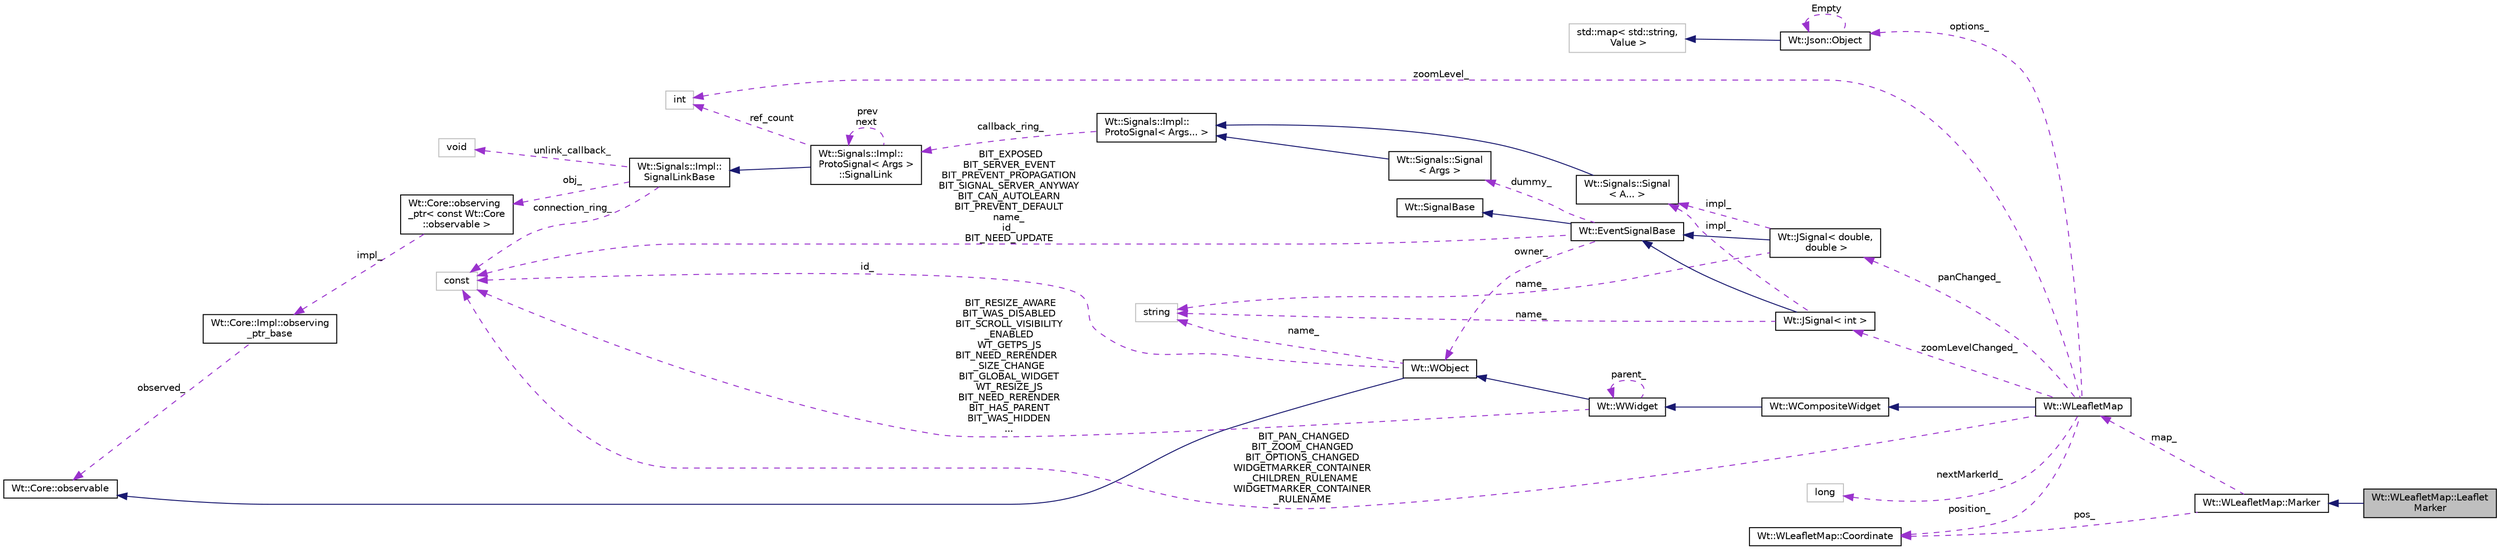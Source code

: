 digraph "Wt::WLeafletMap::LeafletMarker"
{
 // LATEX_PDF_SIZE
  edge [fontname="Helvetica",fontsize="10",labelfontname="Helvetica",labelfontsize="10"];
  node [fontname="Helvetica",fontsize="10",shape=record];
  rankdir="LR";
  Node1 [label="Wt::WLeafletMap::Leaflet\lMarker",height=0.2,width=0.4,color="black", fillcolor="grey75", style="filled", fontcolor="black",tooltip="A standard leaflet marker."];
  Node2 -> Node1 [dir="back",color="midnightblue",fontsize="10",style="solid",fontname="Helvetica"];
  Node2 [label="Wt::WLeafletMap::Marker",height=0.2,width=0.4,color="black", fillcolor="white", style="filled",URL="$classWt_1_1WLeafletMap_1_1Marker.html",tooltip="An abstract marker."];
  Node3 -> Node2 [dir="back",color="darkorchid3",fontsize="10",style="dashed",label=" map_" ,fontname="Helvetica"];
  Node3 [label="Wt::WLeafletMap",height=0.2,width=0.4,color="black", fillcolor="white", style="filled",URL="$classWt_1_1WLeafletMap.html",tooltip="A widget that displays a leaflet map."];
  Node4 -> Node3 [dir="back",color="midnightblue",fontsize="10",style="solid",fontname="Helvetica"];
  Node4 [label="Wt::WCompositeWidget",height=0.2,width=0.4,color="black", fillcolor="white", style="filled",URL="$classWt_1_1WCompositeWidget.html",tooltip="A widget that hides the implementation of composite widgets."];
  Node5 -> Node4 [dir="back",color="midnightblue",fontsize="10",style="solid",fontname="Helvetica"];
  Node5 [label="Wt::WWidget",height=0.2,width=0.4,color="black", fillcolor="white", style="filled",URL="$classWt_1_1WWidget.html",tooltip="The abstract base class for a user-interface component."];
  Node6 -> Node5 [dir="back",color="midnightblue",fontsize="10",style="solid",fontname="Helvetica"];
  Node6 [label="Wt::WObject",height=0.2,width=0.4,color="black", fillcolor="white", style="filled",URL="$classWt_1_1WObject.html",tooltip="A base class for objects that participate in the signal/slot system."];
  Node7 -> Node6 [dir="back",color="midnightblue",fontsize="10",style="solid",fontname="Helvetica"];
  Node7 [label="Wt::Core::observable",height=0.2,width=0.4,color="black", fillcolor="white", style="filled",URL="$classWt_1_1Core_1_1observable.html",tooltip="A base class for objects whose life-time can be tracked."];
  Node8 -> Node6 [dir="back",color="darkorchid3",fontsize="10",style="dashed",label=" name_" ,fontname="Helvetica"];
  Node8 [label="string",height=0.2,width=0.4,color="grey75", fillcolor="white", style="filled",tooltip=" "];
  Node9 -> Node6 [dir="back",color="darkorchid3",fontsize="10",style="dashed",label=" id_" ,fontname="Helvetica"];
  Node9 [label="const",height=0.2,width=0.4,color="grey75", fillcolor="white", style="filled",tooltip=" "];
  Node5 -> Node5 [dir="back",color="darkorchid3",fontsize="10",style="dashed",label=" parent_" ,fontname="Helvetica"];
  Node9 -> Node5 [dir="back",color="darkorchid3",fontsize="10",style="dashed",label=" BIT_RESIZE_AWARE\nBIT_WAS_DISABLED\nBIT_SCROLL_VISIBILITY\l_ENABLED\nWT_GETPS_JS\nBIT_NEED_RERENDER\l_SIZE_CHANGE\nBIT_GLOBAL_WIDGET\nWT_RESIZE_JS\nBIT_NEED_RERENDER\nBIT_HAS_PARENT\nBIT_WAS_HIDDEN\n..." ,fontname="Helvetica"];
  Node10 -> Node3 [dir="back",color="darkorchid3",fontsize="10",style="dashed",label=" zoomLevel_" ,fontname="Helvetica"];
  Node10 [label="int",height=0.2,width=0.4,color="grey75", fillcolor="white", style="filled",tooltip=" "];
  Node11 -> Node3 [dir="back",color="darkorchid3",fontsize="10",style="dashed",label=" nextMarkerId_" ,fontname="Helvetica"];
  Node11 [label="long",height=0.2,width=0.4,color="grey75", fillcolor="white", style="filled",tooltip=" "];
  Node9 -> Node3 [dir="back",color="darkorchid3",fontsize="10",style="dashed",label=" BIT_PAN_CHANGED\nBIT_ZOOM_CHANGED\nBIT_OPTIONS_CHANGED\nWIDGETMARKER_CONTAINER\l_CHILDREN_RULENAME\nWIDGETMARKER_CONTAINER\l_RULENAME" ,fontname="Helvetica"];
  Node12 -> Node3 [dir="back",color="darkorchid3",fontsize="10",style="dashed",label=" zoomLevelChanged_" ,fontname="Helvetica"];
  Node12 [label="Wt::JSignal\< int \>",height=0.2,width=0.4,color="black", fillcolor="white", style="filled",URL="$classWt_1_1JSignal.html",tooltip=" "];
  Node13 -> Node12 [dir="back",color="midnightblue",fontsize="10",style="solid",fontname="Helvetica"];
  Node13 [label="Wt::EventSignalBase",height=0.2,width=0.4,color="black", fillcolor="white", style="filled",URL="$classWt_1_1EventSignalBase.html",tooltip="Abstract base class of an event signal."];
  Node14 -> Node13 [dir="back",color="midnightblue",fontsize="10",style="solid",fontname="Helvetica"];
  Node14 [label="Wt::SignalBase",height=0.2,width=0.4,color="black", fillcolor="white", style="filled",URL="$classWt_1_1SignalBase.html",tooltip="Abstract base class of a signal."];
  Node6 -> Node13 [dir="back",color="darkorchid3",fontsize="10",style="dashed",label=" owner_" ,fontname="Helvetica"];
  Node15 -> Node13 [dir="back",color="darkorchid3",fontsize="10",style="dashed",label=" dummy_" ,fontname="Helvetica"];
  Node15 [label="Wt::Signals::Signal\l\< Args \>",height=0.2,width=0.4,color="black", fillcolor="white", style="filled",URL="$structWt_1_1Signals_1_1Signal.html",tooltip=" "];
  Node16 -> Node15 [dir="back",color="midnightblue",fontsize="10",style="solid",fontname="Helvetica"];
  Node16 [label="Wt::Signals::Impl::\lProtoSignal\< Args... \>",height=0.2,width=0.4,color="black", fillcolor="white", style="filled",URL="$classWt_1_1Signals_1_1Impl_1_1ProtoSignal.html",tooltip=" "];
  Node17 -> Node16 [dir="back",color="darkorchid3",fontsize="10",style="dashed",label=" callback_ring_" ,fontname="Helvetica"];
  Node17 [label="Wt::Signals::Impl::\lProtoSignal\< Args \>\l::SignalLink",height=0.2,width=0.4,color="black", fillcolor="white", style="filled",URL="$structWt_1_1Signals_1_1Impl_1_1ProtoSignal_1_1SignalLink.html",tooltip=" "];
  Node18 -> Node17 [dir="back",color="midnightblue",fontsize="10",style="solid",fontname="Helvetica"];
  Node18 [label="Wt::Signals::Impl::\lSignalLinkBase",height=0.2,width=0.4,color="black", fillcolor="white", style="filled",URL="$classWt_1_1Signals_1_1Impl_1_1SignalLinkBase.html",tooltip=" "];
  Node19 -> Node18 [dir="back",color="darkorchid3",fontsize="10",style="dashed",label=" unlink_callback_" ,fontname="Helvetica"];
  Node19 [label="void",height=0.2,width=0.4,color="grey75", fillcolor="white", style="filled",tooltip=" "];
  Node20 -> Node18 [dir="back",color="darkorchid3",fontsize="10",style="dashed",label=" obj_" ,fontname="Helvetica"];
  Node20 [label="Wt::Core::observing\l_ptr\< const Wt::Core\l::observable \>",height=0.2,width=0.4,color="black", fillcolor="white", style="filled",URL="$classWt_1_1Core_1_1observing__ptr.html",tooltip=" "];
  Node21 -> Node20 [dir="back",color="darkorchid3",fontsize="10",style="dashed",label=" impl_" ,fontname="Helvetica"];
  Node21 [label="Wt::Core::Impl::observing\l_ptr_base",height=0.2,width=0.4,color="black", fillcolor="white", style="filled",URL="$structWt_1_1Core_1_1Impl_1_1observing__ptr__base.html",tooltip=" "];
  Node7 -> Node21 [dir="back",color="darkorchid3",fontsize="10",style="dashed",label=" observed_" ,fontname="Helvetica"];
  Node9 -> Node18 [dir="back",color="darkorchid3",fontsize="10",style="dashed",label=" connection_ring_" ,fontname="Helvetica"];
  Node10 -> Node17 [dir="back",color="darkorchid3",fontsize="10",style="dashed",label=" ref_count" ,fontname="Helvetica"];
  Node17 -> Node17 [dir="back",color="darkorchid3",fontsize="10",style="dashed",label=" prev\nnext" ,fontname="Helvetica"];
  Node9 -> Node13 [dir="back",color="darkorchid3",fontsize="10",style="dashed",label=" BIT_EXPOSED\nBIT_SERVER_EVENT\nBIT_PREVENT_PROPAGATION\nBIT_SIGNAL_SERVER_ANYWAY\nBIT_CAN_AUTOLEARN\nBIT_PREVENT_DEFAULT\nname_\nid_\nBIT_NEED_UPDATE" ,fontname="Helvetica"];
  Node8 -> Node12 [dir="back",color="darkorchid3",fontsize="10",style="dashed",label=" name_" ,fontname="Helvetica"];
  Node22 -> Node12 [dir="back",color="darkorchid3",fontsize="10",style="dashed",label=" impl_" ,fontname="Helvetica"];
  Node22 [label="Wt::Signals::Signal\l\< A... \>",height=0.2,width=0.4,color="black", fillcolor="white", style="filled",URL="$structWt_1_1Signals_1_1Signal.html",tooltip=" "];
  Node16 -> Node22 [dir="back",color="midnightblue",fontsize="10",style="solid",fontname="Helvetica"];
  Node23 -> Node3 [dir="back",color="darkorchid3",fontsize="10",style="dashed",label=" position_" ,fontname="Helvetica"];
  Node23 [label="Wt::WLeafletMap::Coordinate",height=0.2,width=0.4,color="black", fillcolor="white", style="filled",URL="$classWt_1_1WLeafletMap_1_1Coordinate.html",tooltip="A geographical coordinate (latitude/longitude)"];
  Node24 -> Node3 [dir="back",color="darkorchid3",fontsize="10",style="dashed",label=" panChanged_" ,fontname="Helvetica"];
  Node24 [label="Wt::JSignal\< double,\l double \>",height=0.2,width=0.4,color="black", fillcolor="white", style="filled",URL="$classWt_1_1JSignal.html",tooltip=" "];
  Node13 -> Node24 [dir="back",color="midnightblue",fontsize="10",style="solid",fontname="Helvetica"];
  Node8 -> Node24 [dir="back",color="darkorchid3",fontsize="10",style="dashed",label=" name_" ,fontname="Helvetica"];
  Node22 -> Node24 [dir="back",color="darkorchid3",fontsize="10",style="dashed",label=" impl_" ,fontname="Helvetica"];
  Node25 -> Node3 [dir="back",color="darkorchid3",fontsize="10",style="dashed",label=" options_" ,fontname="Helvetica"];
  Node25 [label="Wt::Json::Object",height=0.2,width=0.4,color="black", fillcolor="white", style="filled",URL="$classWt_1_1Json_1_1Object.html",tooltip="A JSON object."];
  Node26 -> Node25 [dir="back",color="midnightblue",fontsize="10",style="solid",fontname="Helvetica"];
  Node26 [label="std::map\< std::string,\l Value \>",height=0.2,width=0.4,color="grey75", fillcolor="white", style="filled",tooltip=" "];
  Node25 -> Node25 [dir="back",color="darkorchid3",fontsize="10",style="dashed",label=" Empty" ,fontname="Helvetica"];
  Node23 -> Node2 [dir="back",color="darkorchid3",fontsize="10",style="dashed",label=" pos_" ,fontname="Helvetica"];
}
